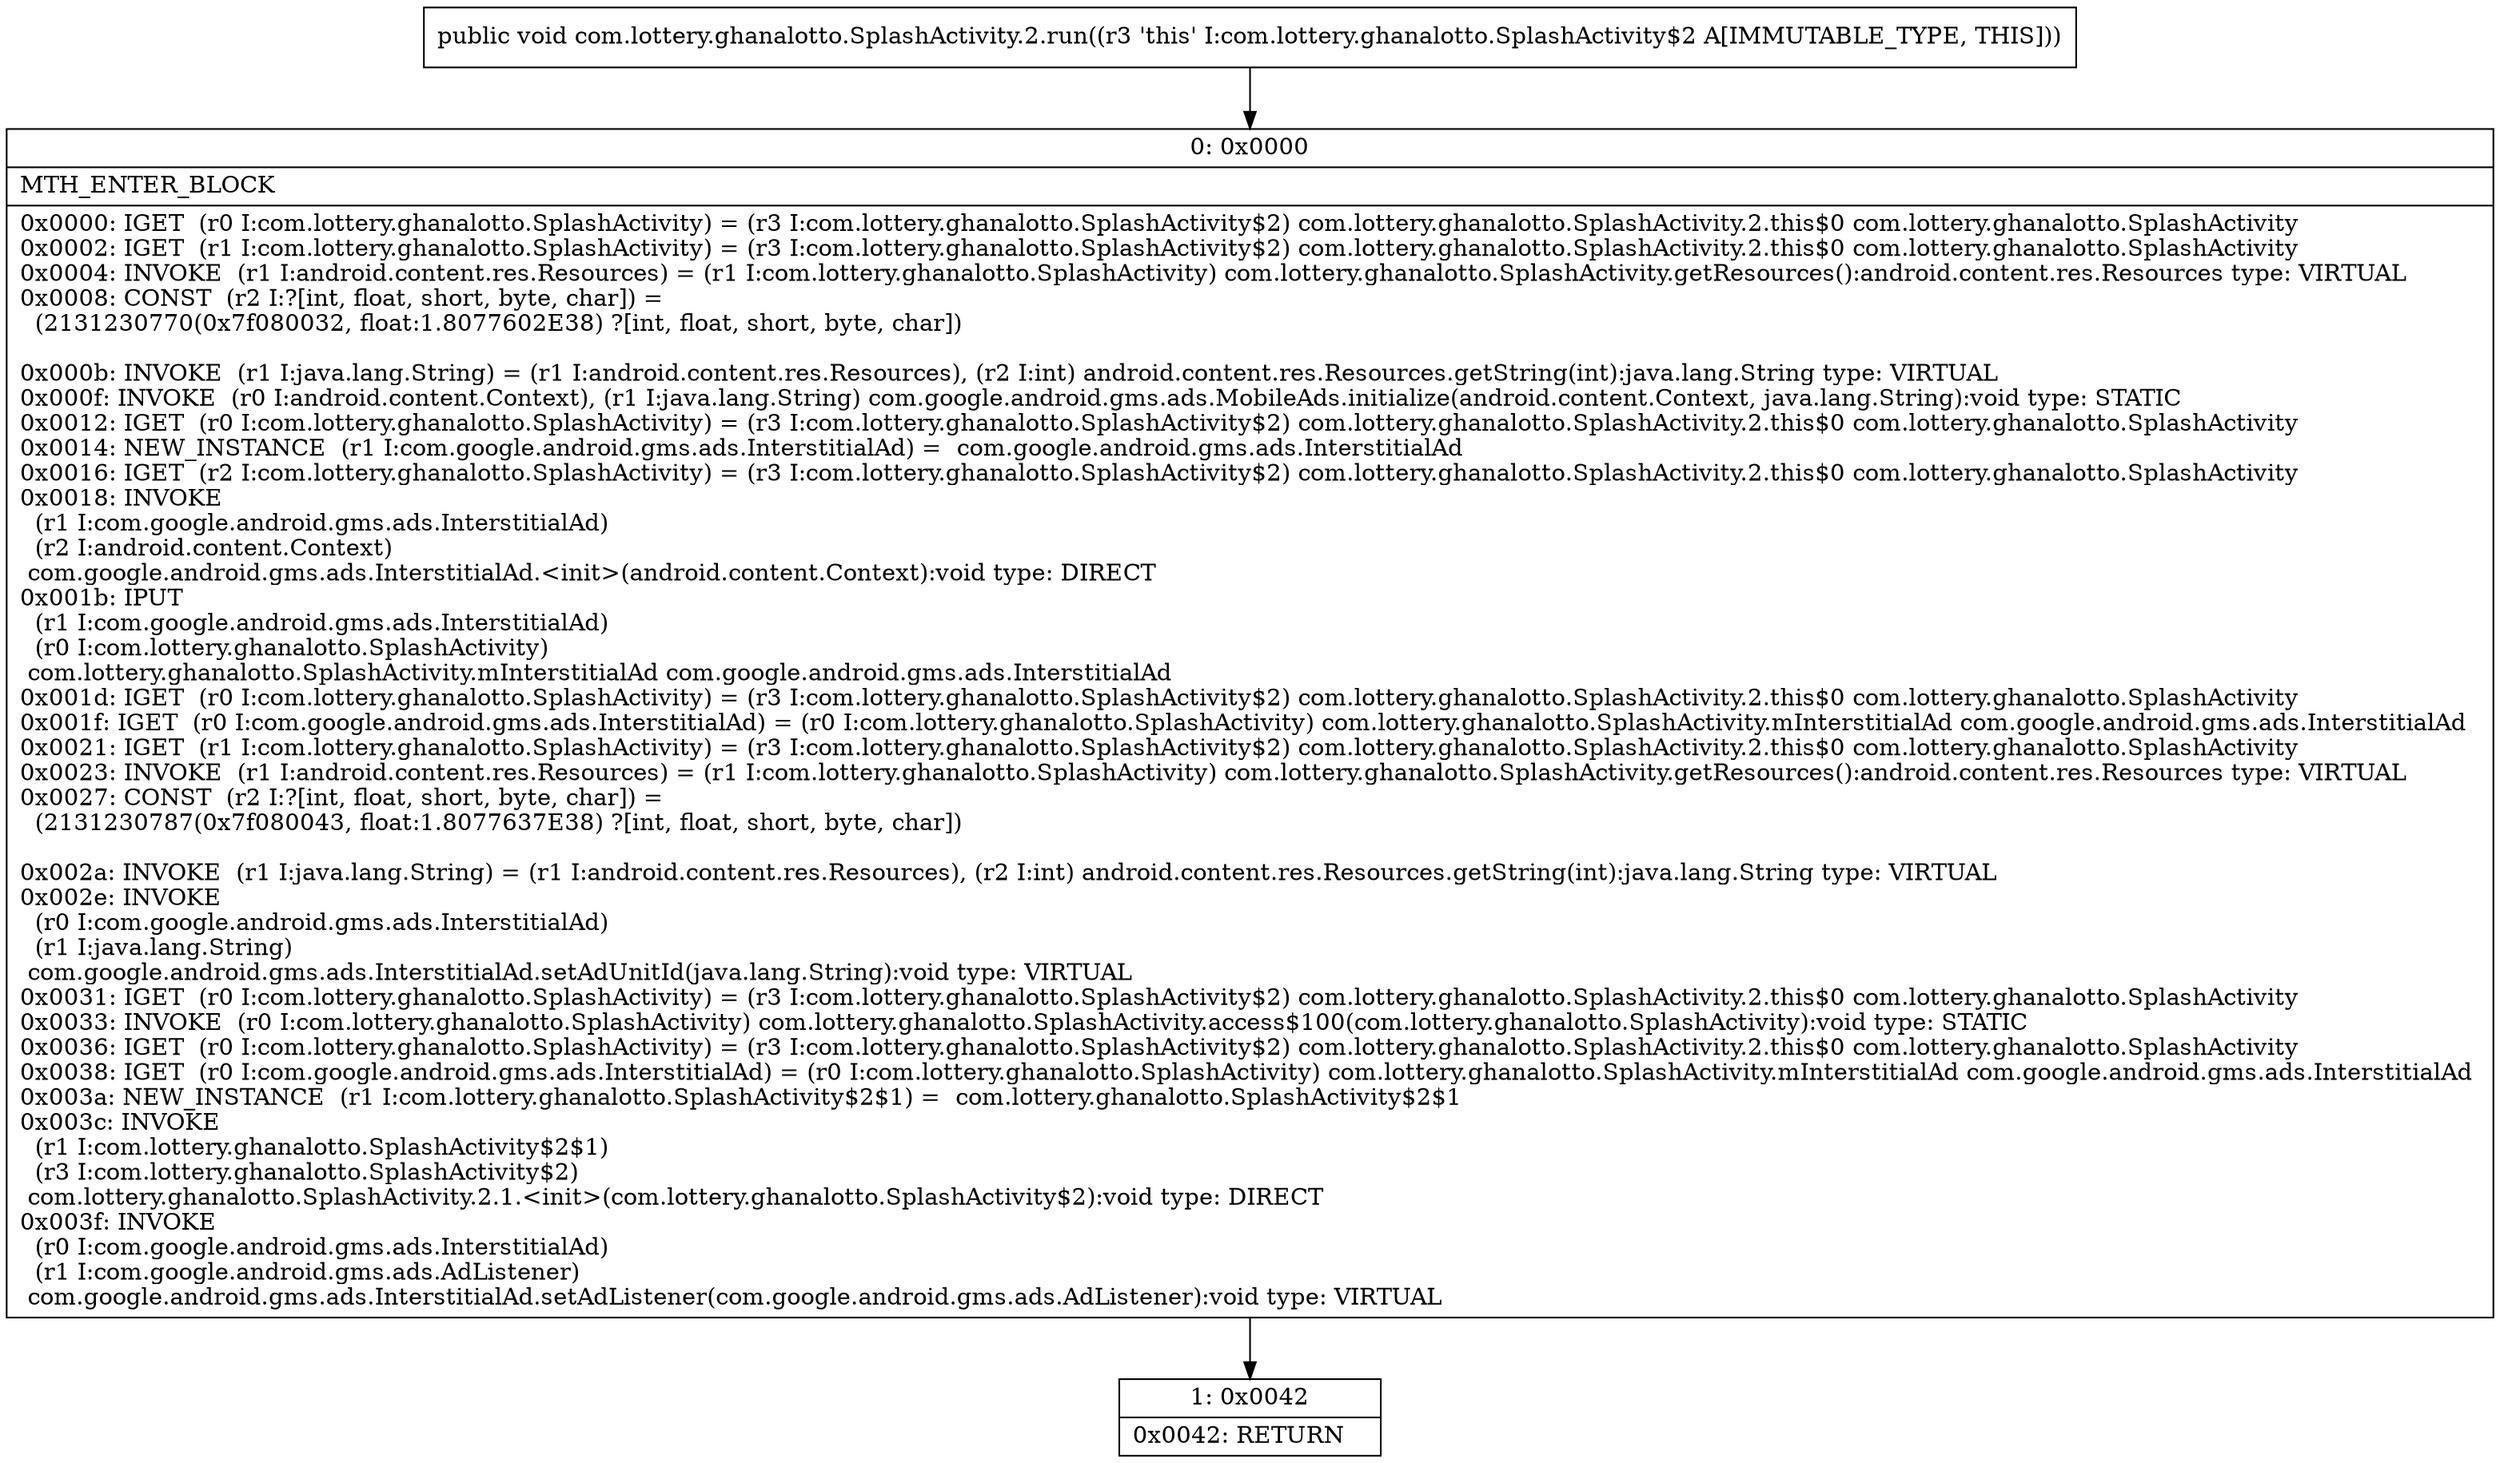 digraph "CFG forcom.lottery.ghanalotto.SplashActivity.2.run()V" {
Node_0 [shape=record,label="{0\:\ 0x0000|MTH_ENTER_BLOCK\l|0x0000: IGET  (r0 I:com.lottery.ghanalotto.SplashActivity) = (r3 I:com.lottery.ghanalotto.SplashActivity$2) com.lottery.ghanalotto.SplashActivity.2.this$0 com.lottery.ghanalotto.SplashActivity \l0x0002: IGET  (r1 I:com.lottery.ghanalotto.SplashActivity) = (r3 I:com.lottery.ghanalotto.SplashActivity$2) com.lottery.ghanalotto.SplashActivity.2.this$0 com.lottery.ghanalotto.SplashActivity \l0x0004: INVOKE  (r1 I:android.content.res.Resources) = (r1 I:com.lottery.ghanalotto.SplashActivity) com.lottery.ghanalotto.SplashActivity.getResources():android.content.res.Resources type: VIRTUAL \l0x0008: CONST  (r2 I:?[int, float, short, byte, char]) = \l  (2131230770(0x7f080032, float:1.8077602E38) ?[int, float, short, byte, char])\l \l0x000b: INVOKE  (r1 I:java.lang.String) = (r1 I:android.content.res.Resources), (r2 I:int) android.content.res.Resources.getString(int):java.lang.String type: VIRTUAL \l0x000f: INVOKE  (r0 I:android.content.Context), (r1 I:java.lang.String) com.google.android.gms.ads.MobileAds.initialize(android.content.Context, java.lang.String):void type: STATIC \l0x0012: IGET  (r0 I:com.lottery.ghanalotto.SplashActivity) = (r3 I:com.lottery.ghanalotto.SplashActivity$2) com.lottery.ghanalotto.SplashActivity.2.this$0 com.lottery.ghanalotto.SplashActivity \l0x0014: NEW_INSTANCE  (r1 I:com.google.android.gms.ads.InterstitialAd) =  com.google.android.gms.ads.InterstitialAd \l0x0016: IGET  (r2 I:com.lottery.ghanalotto.SplashActivity) = (r3 I:com.lottery.ghanalotto.SplashActivity$2) com.lottery.ghanalotto.SplashActivity.2.this$0 com.lottery.ghanalotto.SplashActivity \l0x0018: INVOKE  \l  (r1 I:com.google.android.gms.ads.InterstitialAd)\l  (r2 I:android.content.Context)\l com.google.android.gms.ads.InterstitialAd.\<init\>(android.content.Context):void type: DIRECT \l0x001b: IPUT  \l  (r1 I:com.google.android.gms.ads.InterstitialAd)\l  (r0 I:com.lottery.ghanalotto.SplashActivity)\l com.lottery.ghanalotto.SplashActivity.mInterstitialAd com.google.android.gms.ads.InterstitialAd \l0x001d: IGET  (r0 I:com.lottery.ghanalotto.SplashActivity) = (r3 I:com.lottery.ghanalotto.SplashActivity$2) com.lottery.ghanalotto.SplashActivity.2.this$0 com.lottery.ghanalotto.SplashActivity \l0x001f: IGET  (r0 I:com.google.android.gms.ads.InterstitialAd) = (r0 I:com.lottery.ghanalotto.SplashActivity) com.lottery.ghanalotto.SplashActivity.mInterstitialAd com.google.android.gms.ads.InterstitialAd \l0x0021: IGET  (r1 I:com.lottery.ghanalotto.SplashActivity) = (r3 I:com.lottery.ghanalotto.SplashActivity$2) com.lottery.ghanalotto.SplashActivity.2.this$0 com.lottery.ghanalotto.SplashActivity \l0x0023: INVOKE  (r1 I:android.content.res.Resources) = (r1 I:com.lottery.ghanalotto.SplashActivity) com.lottery.ghanalotto.SplashActivity.getResources():android.content.res.Resources type: VIRTUAL \l0x0027: CONST  (r2 I:?[int, float, short, byte, char]) = \l  (2131230787(0x7f080043, float:1.8077637E38) ?[int, float, short, byte, char])\l \l0x002a: INVOKE  (r1 I:java.lang.String) = (r1 I:android.content.res.Resources), (r2 I:int) android.content.res.Resources.getString(int):java.lang.String type: VIRTUAL \l0x002e: INVOKE  \l  (r0 I:com.google.android.gms.ads.InterstitialAd)\l  (r1 I:java.lang.String)\l com.google.android.gms.ads.InterstitialAd.setAdUnitId(java.lang.String):void type: VIRTUAL \l0x0031: IGET  (r0 I:com.lottery.ghanalotto.SplashActivity) = (r3 I:com.lottery.ghanalotto.SplashActivity$2) com.lottery.ghanalotto.SplashActivity.2.this$0 com.lottery.ghanalotto.SplashActivity \l0x0033: INVOKE  (r0 I:com.lottery.ghanalotto.SplashActivity) com.lottery.ghanalotto.SplashActivity.access$100(com.lottery.ghanalotto.SplashActivity):void type: STATIC \l0x0036: IGET  (r0 I:com.lottery.ghanalotto.SplashActivity) = (r3 I:com.lottery.ghanalotto.SplashActivity$2) com.lottery.ghanalotto.SplashActivity.2.this$0 com.lottery.ghanalotto.SplashActivity \l0x0038: IGET  (r0 I:com.google.android.gms.ads.InterstitialAd) = (r0 I:com.lottery.ghanalotto.SplashActivity) com.lottery.ghanalotto.SplashActivity.mInterstitialAd com.google.android.gms.ads.InterstitialAd \l0x003a: NEW_INSTANCE  (r1 I:com.lottery.ghanalotto.SplashActivity$2$1) =  com.lottery.ghanalotto.SplashActivity$2$1 \l0x003c: INVOKE  \l  (r1 I:com.lottery.ghanalotto.SplashActivity$2$1)\l  (r3 I:com.lottery.ghanalotto.SplashActivity$2)\l com.lottery.ghanalotto.SplashActivity.2.1.\<init\>(com.lottery.ghanalotto.SplashActivity$2):void type: DIRECT \l0x003f: INVOKE  \l  (r0 I:com.google.android.gms.ads.InterstitialAd)\l  (r1 I:com.google.android.gms.ads.AdListener)\l com.google.android.gms.ads.InterstitialAd.setAdListener(com.google.android.gms.ads.AdListener):void type: VIRTUAL \l}"];
Node_1 [shape=record,label="{1\:\ 0x0042|0x0042: RETURN   \l}"];
MethodNode[shape=record,label="{public void com.lottery.ghanalotto.SplashActivity.2.run((r3 'this' I:com.lottery.ghanalotto.SplashActivity$2 A[IMMUTABLE_TYPE, THIS])) }"];
MethodNode -> Node_0;
Node_0 -> Node_1;
}

